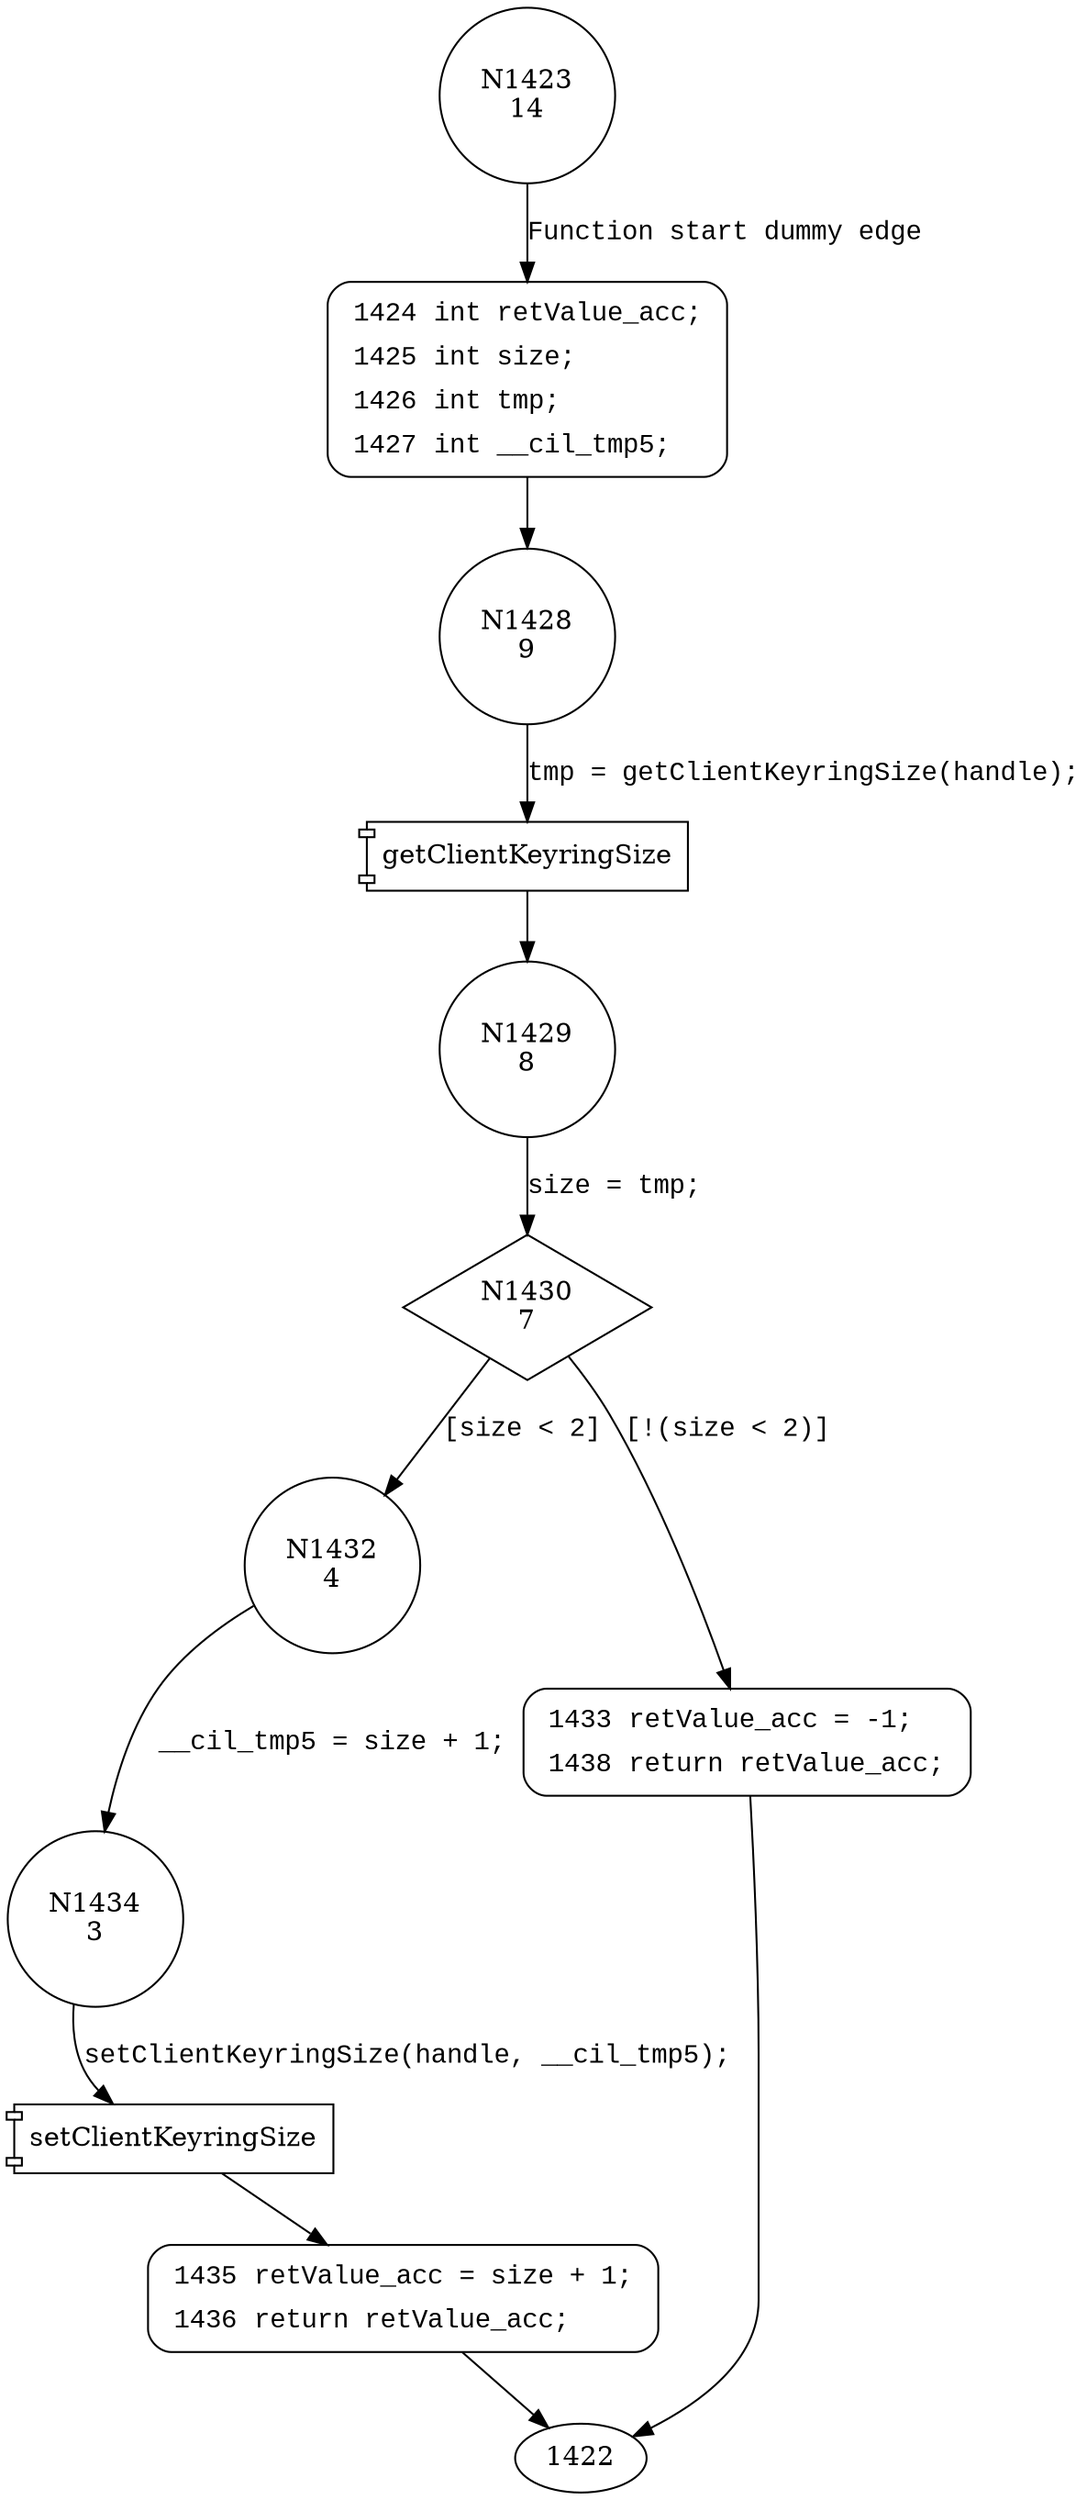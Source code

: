 digraph createClientKeyringEntry {
1423 [shape="circle" label="N1423\n14"]
1424 [shape="circle" label="N1424\n13"]
1428 [shape="circle" label="N1428\n9"]
1429 [shape="circle" label="N1429\n8"]
1430 [shape="diamond" label="N1430\n7"]
1432 [shape="circle" label="N1432\n4"]
1433 [shape="circle" label="N1433\n6"]
1434 [shape="circle" label="N1434\n3"]
1435 [shape="circle" label="N1435\n2"]
1424 [style="filled,bold" penwidth="1" fillcolor="white" fontname="Courier New" shape="Mrecord" label=<<table border="0" cellborder="0" cellpadding="3" bgcolor="white"><tr><td align="right">1424</td><td align="left">int retValue_acc;</td></tr><tr><td align="right">1425</td><td align="left">int size;</td></tr><tr><td align="right">1426</td><td align="left">int tmp;</td></tr><tr><td align="right">1427</td><td align="left">int __cil_tmp5;</td></tr></table>>]
1424 -> 1428[label=""]
1433 [style="filled,bold" penwidth="1" fillcolor="white" fontname="Courier New" shape="Mrecord" label=<<table border="0" cellborder="0" cellpadding="3" bgcolor="white"><tr><td align="right">1433</td><td align="left">retValue_acc = -1;</td></tr><tr><td align="right">1438</td><td align="left">return retValue_acc;</td></tr></table>>]
1433 -> 1422[label=""]
1435 [style="filled,bold" penwidth="1" fillcolor="white" fontname="Courier New" shape="Mrecord" label=<<table border="0" cellborder="0" cellpadding="3" bgcolor="white"><tr><td align="right">1435</td><td align="left">retValue_acc = size + 1;</td></tr><tr><td align="right">1436</td><td align="left">return retValue_acc;</td></tr></table>>]
1435 -> 1422[label=""]
1423 -> 1424 [label="Function start dummy edge" fontname="Courier New"]
100031 [shape="component" label="getClientKeyringSize"]
1428 -> 100031 [label="tmp = getClientKeyringSize(handle);" fontname="Courier New"]
100031 -> 1429 [label="" fontname="Courier New"]
1430 -> 1432 [label="[size < 2]" fontname="Courier New"]
1430 -> 1433 [label="[!(size < 2)]" fontname="Courier New"]
1432 -> 1434 [label="__cil_tmp5 = size + 1;" fontname="Courier New"]
100032 [shape="component" label="setClientKeyringSize"]
1434 -> 100032 [label="setClientKeyringSize(handle, __cil_tmp5);" fontname="Courier New"]
100032 -> 1435 [label="" fontname="Courier New"]
1429 -> 1430 [label="size = tmp;" fontname="Courier New"]
}